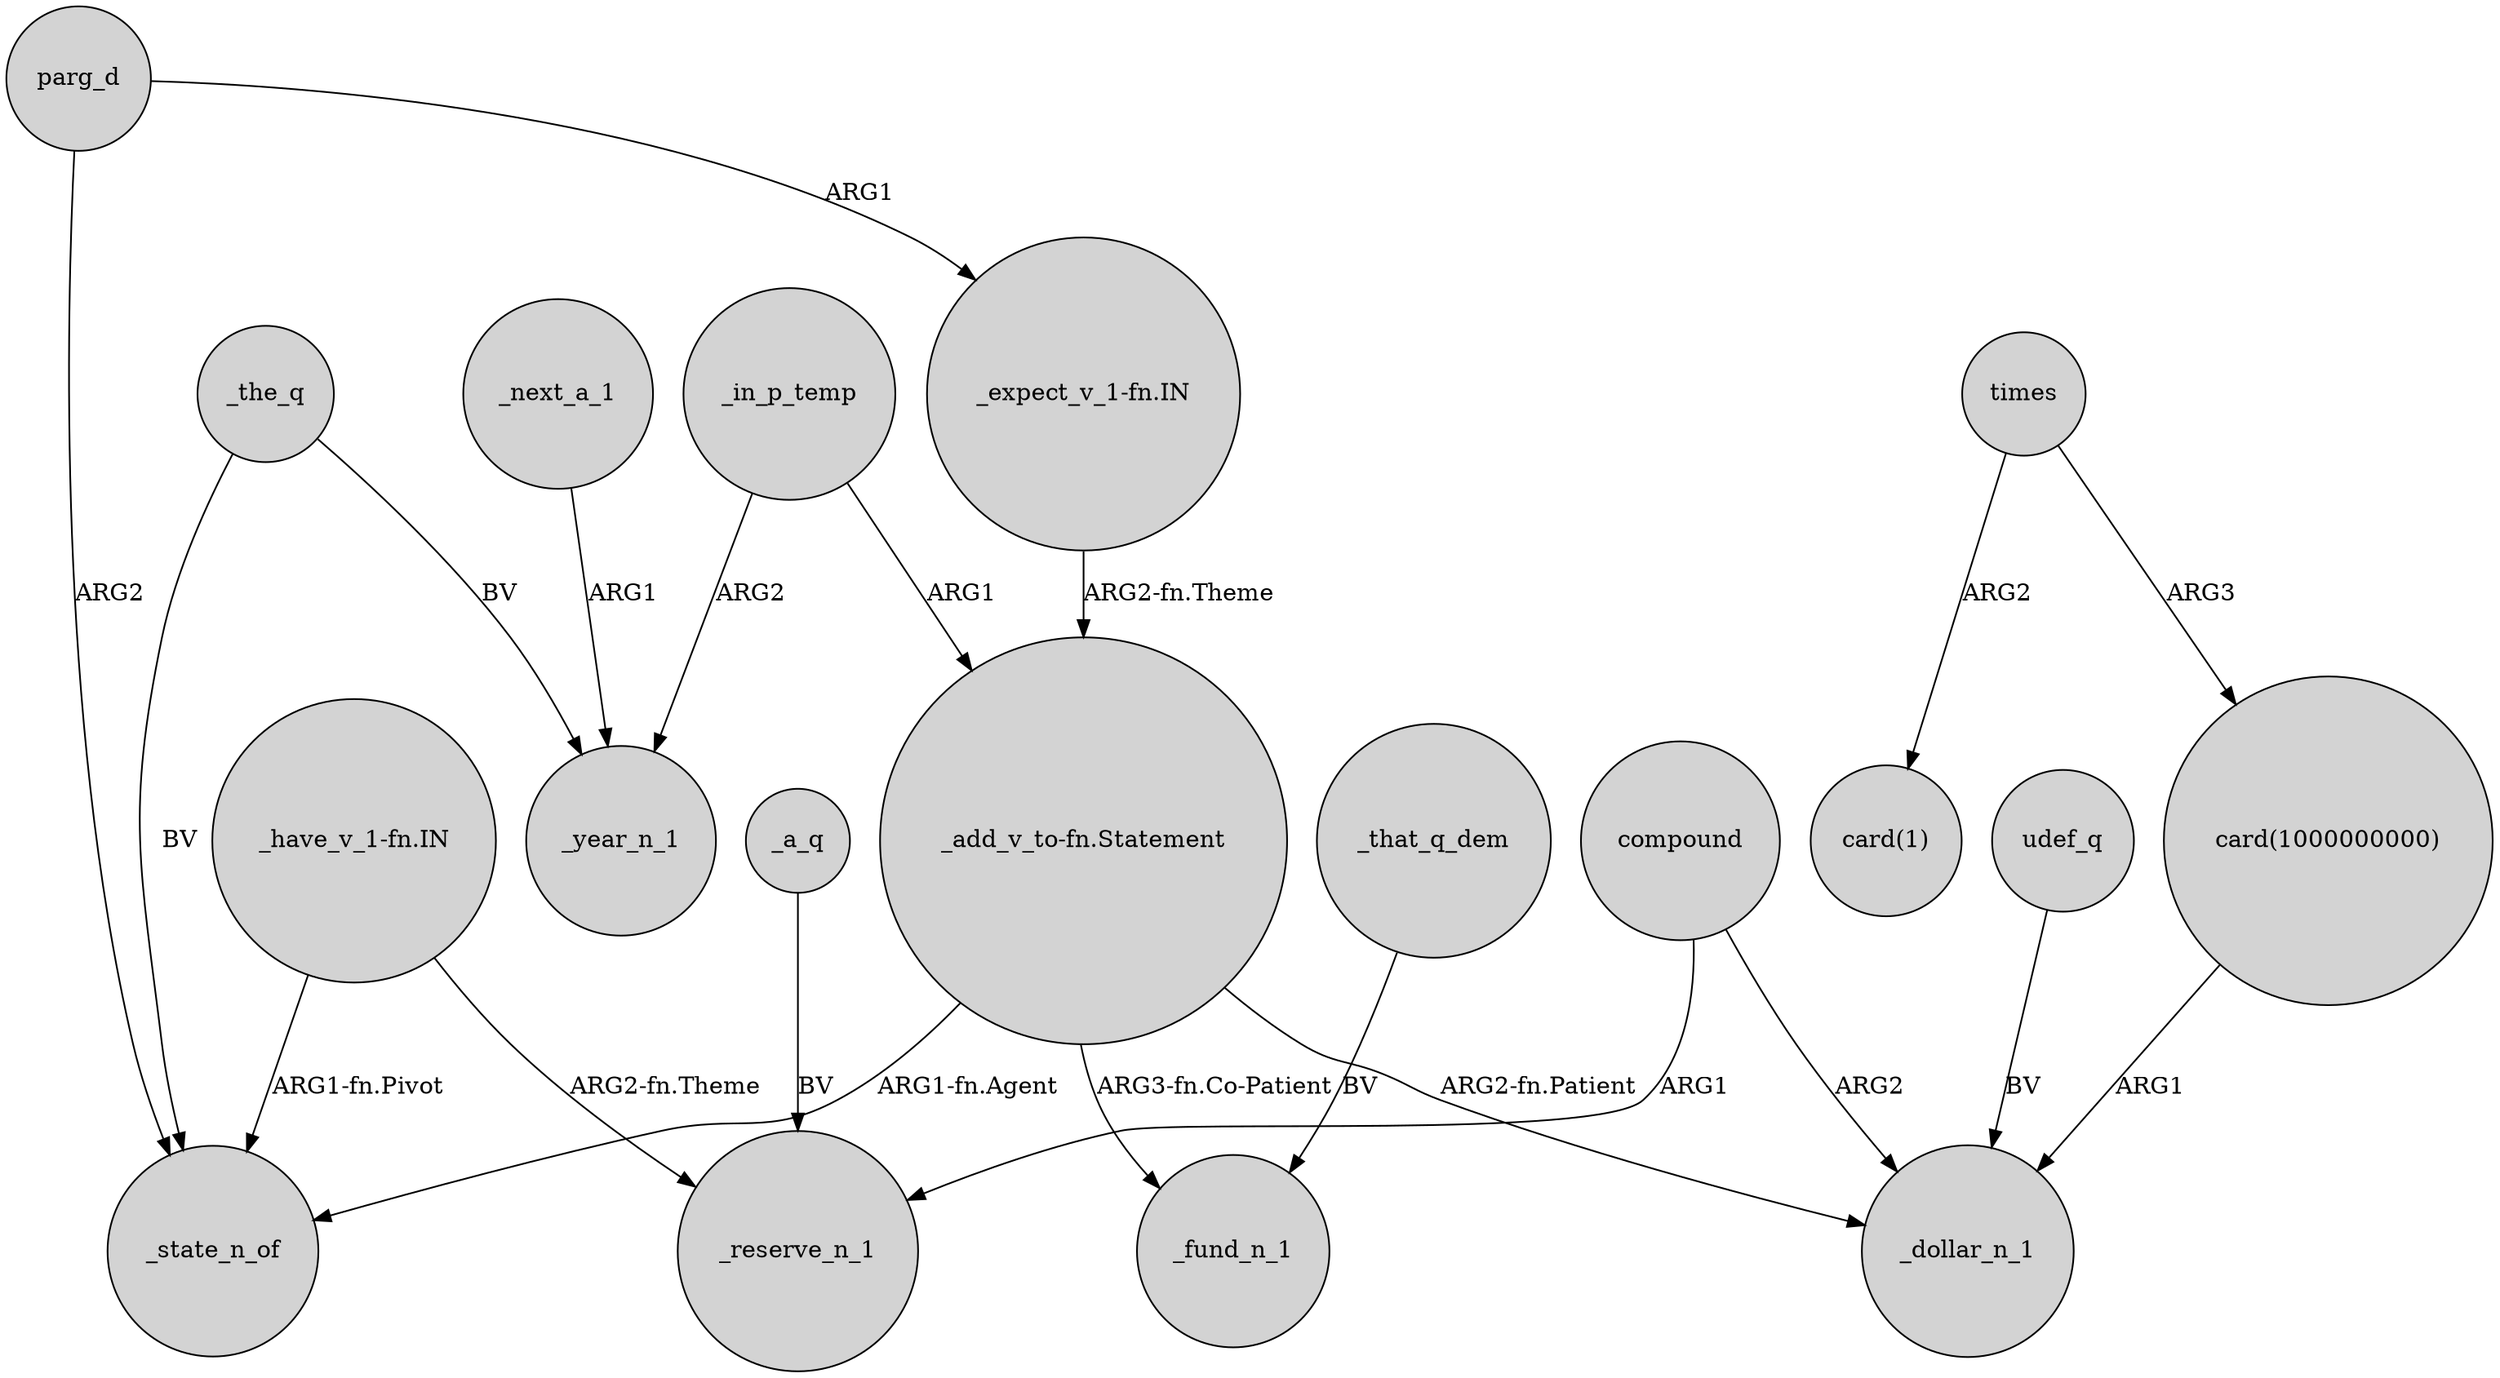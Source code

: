 digraph {
	node [shape=circle style=filled]
	"_expect_v_1-fn.IN" -> "_add_v_to-fn.Statement" [label="ARG2-fn.Theme"]
	_in_p_temp -> "_add_v_to-fn.Statement" [label=ARG1]
	_a_q -> _reserve_n_1 [label=BV]
	"_have_v_1-fn.IN" -> _state_n_of [label="ARG1-fn.Pivot"]
	_the_q -> _state_n_of [label=BV]
	_that_q_dem -> _fund_n_1 [label=BV]
	parg_d -> _state_n_of [label=ARG2]
	"_add_v_to-fn.Statement" -> _dollar_n_1 [label="ARG2-fn.Patient"]
	times -> "card(1000000000)" [label=ARG3]
	"_have_v_1-fn.IN" -> _reserve_n_1 [label="ARG2-fn.Theme"]
	_in_p_temp -> _year_n_1 [label=ARG2]
	"_add_v_to-fn.Statement" -> _state_n_of [label="ARG1-fn.Agent"]
	compound -> _reserve_n_1 [label=ARG1]
	times -> "card(1)" [label=ARG2]
	_next_a_1 -> _year_n_1 [label=ARG1]
	parg_d -> "_expect_v_1-fn.IN" [label=ARG1]
	_the_q -> _year_n_1 [label=BV]
	"card(1000000000)" -> _dollar_n_1 [label=ARG1]
	compound -> _dollar_n_1 [label=ARG2]
	"_add_v_to-fn.Statement" -> _fund_n_1 [label="ARG3-fn.Co-Patient"]
	udef_q -> _dollar_n_1 [label=BV]
}
